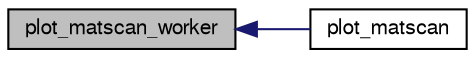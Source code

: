 digraph "plot_matscan_worker"
{
  bgcolor="transparent";
  edge [fontname="FreeSans",fontsize="10",labelfontname="FreeSans",labelfontsize="10"];
  node [fontname="FreeSans",fontsize="10",shape=record];
  rankdir="LR";
  Node1 [label="plot_matscan_worker",height=0.2,width=0.4,color="black", fillcolor="grey75", style="filled" fontcolor="black"];
  Node1 -> Node2 [dir="back",color="midnightblue",fontsize="10",style="solid",fontname="FreeSans"];
  Node2 [label="plot_matscan",height=0.2,width=0.4,color="black",URL="$d5/d9b/plot__matscan_8C.html#ac4e1da82bf3cecfe7c520f29f0c3c994"];
}
